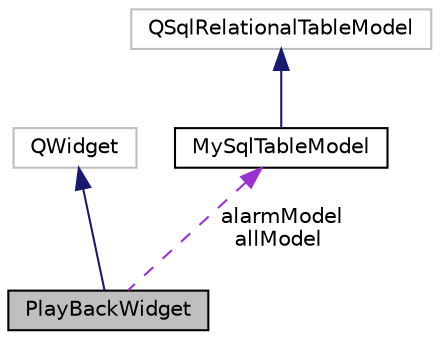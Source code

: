 digraph "PlayBackWidget"
{
  edge [fontname="Helvetica",fontsize="10",labelfontname="Helvetica",labelfontsize="10"];
  node [fontname="Helvetica",fontsize="10",shape=record];
  Node2 [label="PlayBackWidget",height=0.2,width=0.4,color="black", fillcolor="grey75", style="filled", fontcolor="black"];
  Node3 -> Node2 [dir="back",color="midnightblue",fontsize="10",style="solid"];
  Node3 [label="QWidget",height=0.2,width=0.4,color="grey75", fillcolor="white", style="filled"];
  Node4 -> Node2 [dir="back",color="darkorchid3",fontsize="10",style="dashed",label=" alarmModel\nallModel" ];
  Node4 [label="MySqlTableModel",height=0.2,width=0.4,color="black", fillcolor="white", style="filled",URL="$class_my_sql_table_model.html"];
  Node5 -> Node4 [dir="back",color="midnightblue",fontsize="10",style="solid"];
  Node5 [label="QSqlRelationalTableModel",height=0.2,width=0.4,color="grey75", fillcolor="white", style="filled"];
}
